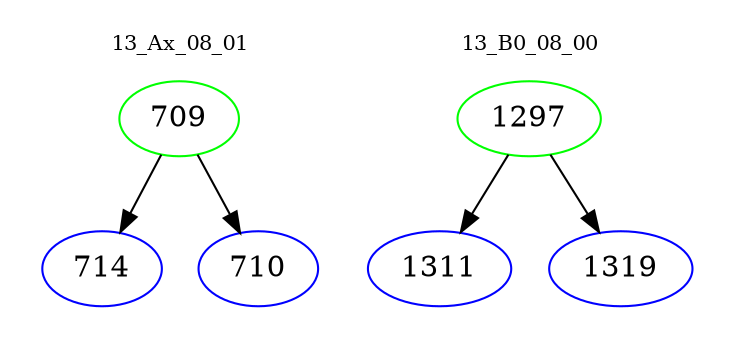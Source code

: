 digraph{
subgraph cluster_0 {
color = white
label = "13_Ax_08_01";
fontsize=10;
T0_709 [label="709", color="green"]
T0_709 -> T0_714 [color="black"]
T0_714 [label="714", color="blue"]
T0_709 -> T0_710 [color="black"]
T0_710 [label="710", color="blue"]
}
subgraph cluster_1 {
color = white
label = "13_B0_08_00";
fontsize=10;
T1_1297 [label="1297", color="green"]
T1_1297 -> T1_1311 [color="black"]
T1_1311 [label="1311", color="blue"]
T1_1297 -> T1_1319 [color="black"]
T1_1319 [label="1319", color="blue"]
}
}
